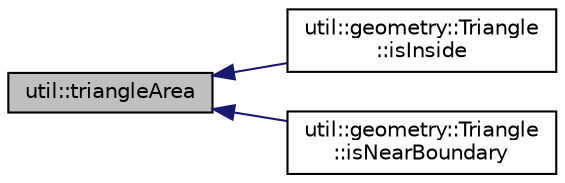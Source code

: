 digraph "util::triangleArea"
{
  edge [fontname="Helvetica",fontsize="10",labelfontname="Helvetica",labelfontsize="10"];
  node [fontname="Helvetica",fontsize="10",shape=record];
  rankdir="LR";
  Node658 [label="util::triangleArea",height=0.2,width=0.4,color="black", fillcolor="grey75", style="filled", fontcolor="black"];
  Node658 -> Node659 [dir="back",color="midnightblue",fontsize="10",style="solid",fontname="Helvetica"];
  Node659 [label="util::geometry::Triangle\l::isInside",height=0.2,width=0.4,color="black", fillcolor="white", style="filled",URL="$classutil_1_1geometry_1_1Triangle.html#a1d830012b376f6535d13d2940c89d90b",tooltip="Checks if point is inside this object. "];
  Node658 -> Node660 [dir="back",color="midnightblue",fontsize="10",style="solid",fontname="Helvetica"];
  Node660 [label="util::geometry::Triangle\l::isNearBoundary",height=0.2,width=0.4,color="black", fillcolor="white", style="filled",URL="$classutil_1_1geometry_1_1Triangle.html#acb456b295759ed55756a75b3530b21ee",tooltip="Checks if point is within given distance of this object. "];
}
